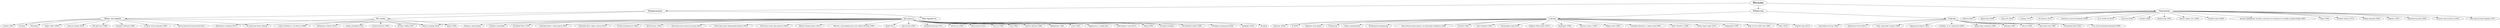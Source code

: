 digraph G {
	Фильмы [fontsize=26];

	Нормальные [fontsize=22];
		"Мне нравятся" [fontsize=20];
		"Меня заставили" [fontsize=20];
		"Не очень" [fontsize=20];
	Ебанутые [fontsize=22];
		Слегка [fontsize=20];
		Совсем [fontsize=20];
	Охуенные [fontsize=22];

	Фильмы -> Нормальные;
		Нормальные -> "Мне нравятся";
		Нормальные -> "Меня заставили";
		Нормальные -> "Не очень";
	Фильмы -> Ебанутые;
		Ебанутые -> Слегка;
		Ебанутые -> Совсем;
	Фильмы -> Охуенные;

	"Меня заставили" -> "500 дней лета (2009)";
	"Мне нравится" -> "Безумный Макс (1979)";
	"Мне нравится" -> "Безумный Макс 2: Воин дороги (1981)";
	"Мне нравится" -> "Безумный Макс: Дорога ярости (2015)";
	"Меня заставили" -> "Большой Лебовски (1998)";
	"Мне нравится" -> "Бэтмен возвращается (1992)";
	"Не очень" -> "Бэтмен навсегда (1995)";
	"Не очень" -> "Бэтмен и робин (1997)";
	"Меня заставили" -> "В джазе только девушки (1959)";
	"Мне нравится" -> "Ван Хельсинг (2004)";
	"Мне нравится" -> "Властелин колец: Братство кольца (2001)";
	"Мне нравится" -> "Властелин колец: Возвращение Короля (2003)";
	"Мне нравится" -> "Властелин колец: Две крепости (2002)";
	"Мне нравится" -> "Внутри Льюина Дэвиса (2012)";
	"Мне нравится" -> "Вонг Фу, с благодарностью за всё! Джули Ньюмар (1995)";
	"Не очень" -> "Ворон (1994)";
	"Меня заставили" -> "Далласский клуб покупателей (2013)";
	"Мне нравится" -> "Драйв (2011)";
	"Мне нравится" -> "Другой мир (2003)";
	"Мне нравится" -> "Заводной апельсин (1971)";
	"Мне нравится" -> "Зов Ктулху (2005)";
	"Мне нравится" -> "Игры разума (2001)";
	"Мне нравится" -> "На игле (1996)";
	"Не очень" -> "Мир Юрского периода (2015)";
	"Мне нравится" -> "Оно (1990)";
	"Мне нравится" -> "Планета обезьян (1968)";
	"Мне нравится" -> "Привидение (1990)";
	"Меня заставили" -> "Сияние (1980)";
	"Мне нравится" -> "Страх (1983)";
	"Не очень" -> "Страх и ненависть в Лас-Вегасе (1998)";
	"Меня заставили" -> "Титаник";
	"Мне нравится" -> "Терминатор 2: Судный день";
	"Не очень" -> "Терминатор: Генезис (2015)";
	"Мне нравится" -> "Шепчущий во тьме (2011)";
	"Мне нравится" -> "Кэнди (2006)";
	"Мне нравится" -> "Не думай про белых обезъян";
	"Меня заставили" -> "Не думай про белых обезъян";
	"Мне нравится" -> "Истории подземки";
	"Меня заставили" -> "Метропия";
	"Меня заставили" -> "Мэри и Макс (2009)";
	"Мне нравится" -> "Изгоняющий заново (1990)";
	"Мне нравится" -> "Унесённые призраками (2002)";
	"Мне нравится" -> "Варкрафт (2016)";
	"Мне нравится" -> "Матрица";
	"Мне нравится" -> "Матрица: перезагрузка";
	"Мне нравится" -> "Матрица: революция";
	"Не очень" -> "Отряд самоубийц (2016)";
	"Меня заставили" -> "Чудо на Гудзоне (2016)";
	"Мне нравится" -> "Доктор Стрендж (2016)";
	"Не очень" -> "Доктор Стрендж (2016)";
	"Меня заставили" -> "Доктор Стрендж (2016)";

	Слегка -> "Ангел Мщения (1981)";
	Слегка -> "Беспокойная Анна (2007)";
	Слегка -> "В финале Джон умрет (2012)";
	Слегка -> "Видеодром (1982)";
	Слегка -> "Горячие головы 2 (1993)";
	Слегка -> "Жидкое небо (1982)";
	Слегка -> "Зловещие мертвецы 3: Армия тьмы (1992)";
	Слегка -> "Клуб «Shortbus» (2006)";
	Слегка -> "Новые парни турбо (2010)";
	Слегка -> "Отвращение (1965)";
	Слегка -> "Панк из Солт-Лейк-Сити (1998)";
	Слегка -> "Робот (2010)";
	Слегка -> "Теорема Зеро (2013)";
	Слегка -> "Техносекс (2002)";
	Слегка -> "Я (2009)";
	Слегка -> "Пережить свою жизнь";
	Слегка -> "Реаниматор";
	Слегка -> "Невеста реаниматора";
	Слегка -> "Возвращение реаниматора";
	Слегка -> "Труп в белом саване дрожит, но продолжает принимать ванну";
	Слегка -> "Безумие (2005)";

	Совсем -> "Бисер перед свиньями (1999)";
	Совсем -> "Декодер (1984)";
	Совсем -> "Догола (1999)";
	Совсем -> "Кислотный дом (1998)";
	Совсем -> "Малиновый рейх (2004)";
	Совсем -> "Отто, или В компании мертвецов (2008)";
	Совсем -> "Токсичный мститель (1984)";
	Совсем -> "Трудно быть Богом (2013)";
	Совсем -> "Тэцуо, железный человек (1989)";
	Совсем -> "Эдвард руки-пенисы (1991)";
	Совсем -> "Я киборг, но это нормально (2006)";

	Охуенные -> "Бэтмен (1966)";
	Охуенные -> "Водный мир (1995)";
	Охуенные -> "Всегда говори «ДА» (2008)";
	Охуенные -> "Голубой утенок (2006)";
	Охуенные -> "Доктор Стрейнджлав, или Как я научился не волноваться и полюбил атомную бомбу (1963)";
	Охуенные -> "Дюна (1984)";
	Охуенные -> "Зеленый сойлент (1973)";
	Охуенные -> "Машина времени (2002)";
	Охуенные -> "Нирвана (1997)";
	Охуенные -> "Одинокий мужчина (2009)";
	Охуенные -> "Растрать свою молодость (2003)";
	Охуенные -> "Шоу ужасов Рокки Хоррора (1975)";
	Охуенные -> "Сибилла (2007)";
	Охуенные -> "Время Евы (2009)";
	Охуенные -> "Трасса 60 (2002)";
	Охуенные -> "Солярис (1972)";
	Охуенные -> "Ex Machina (2014)";
	Охуенные -> "Мальчик в полосатой пижаме (2008)";
	Охуенные -> "Er ist wieder da (2014)";
	Охуенные -> "Расплата (2016)";
}
